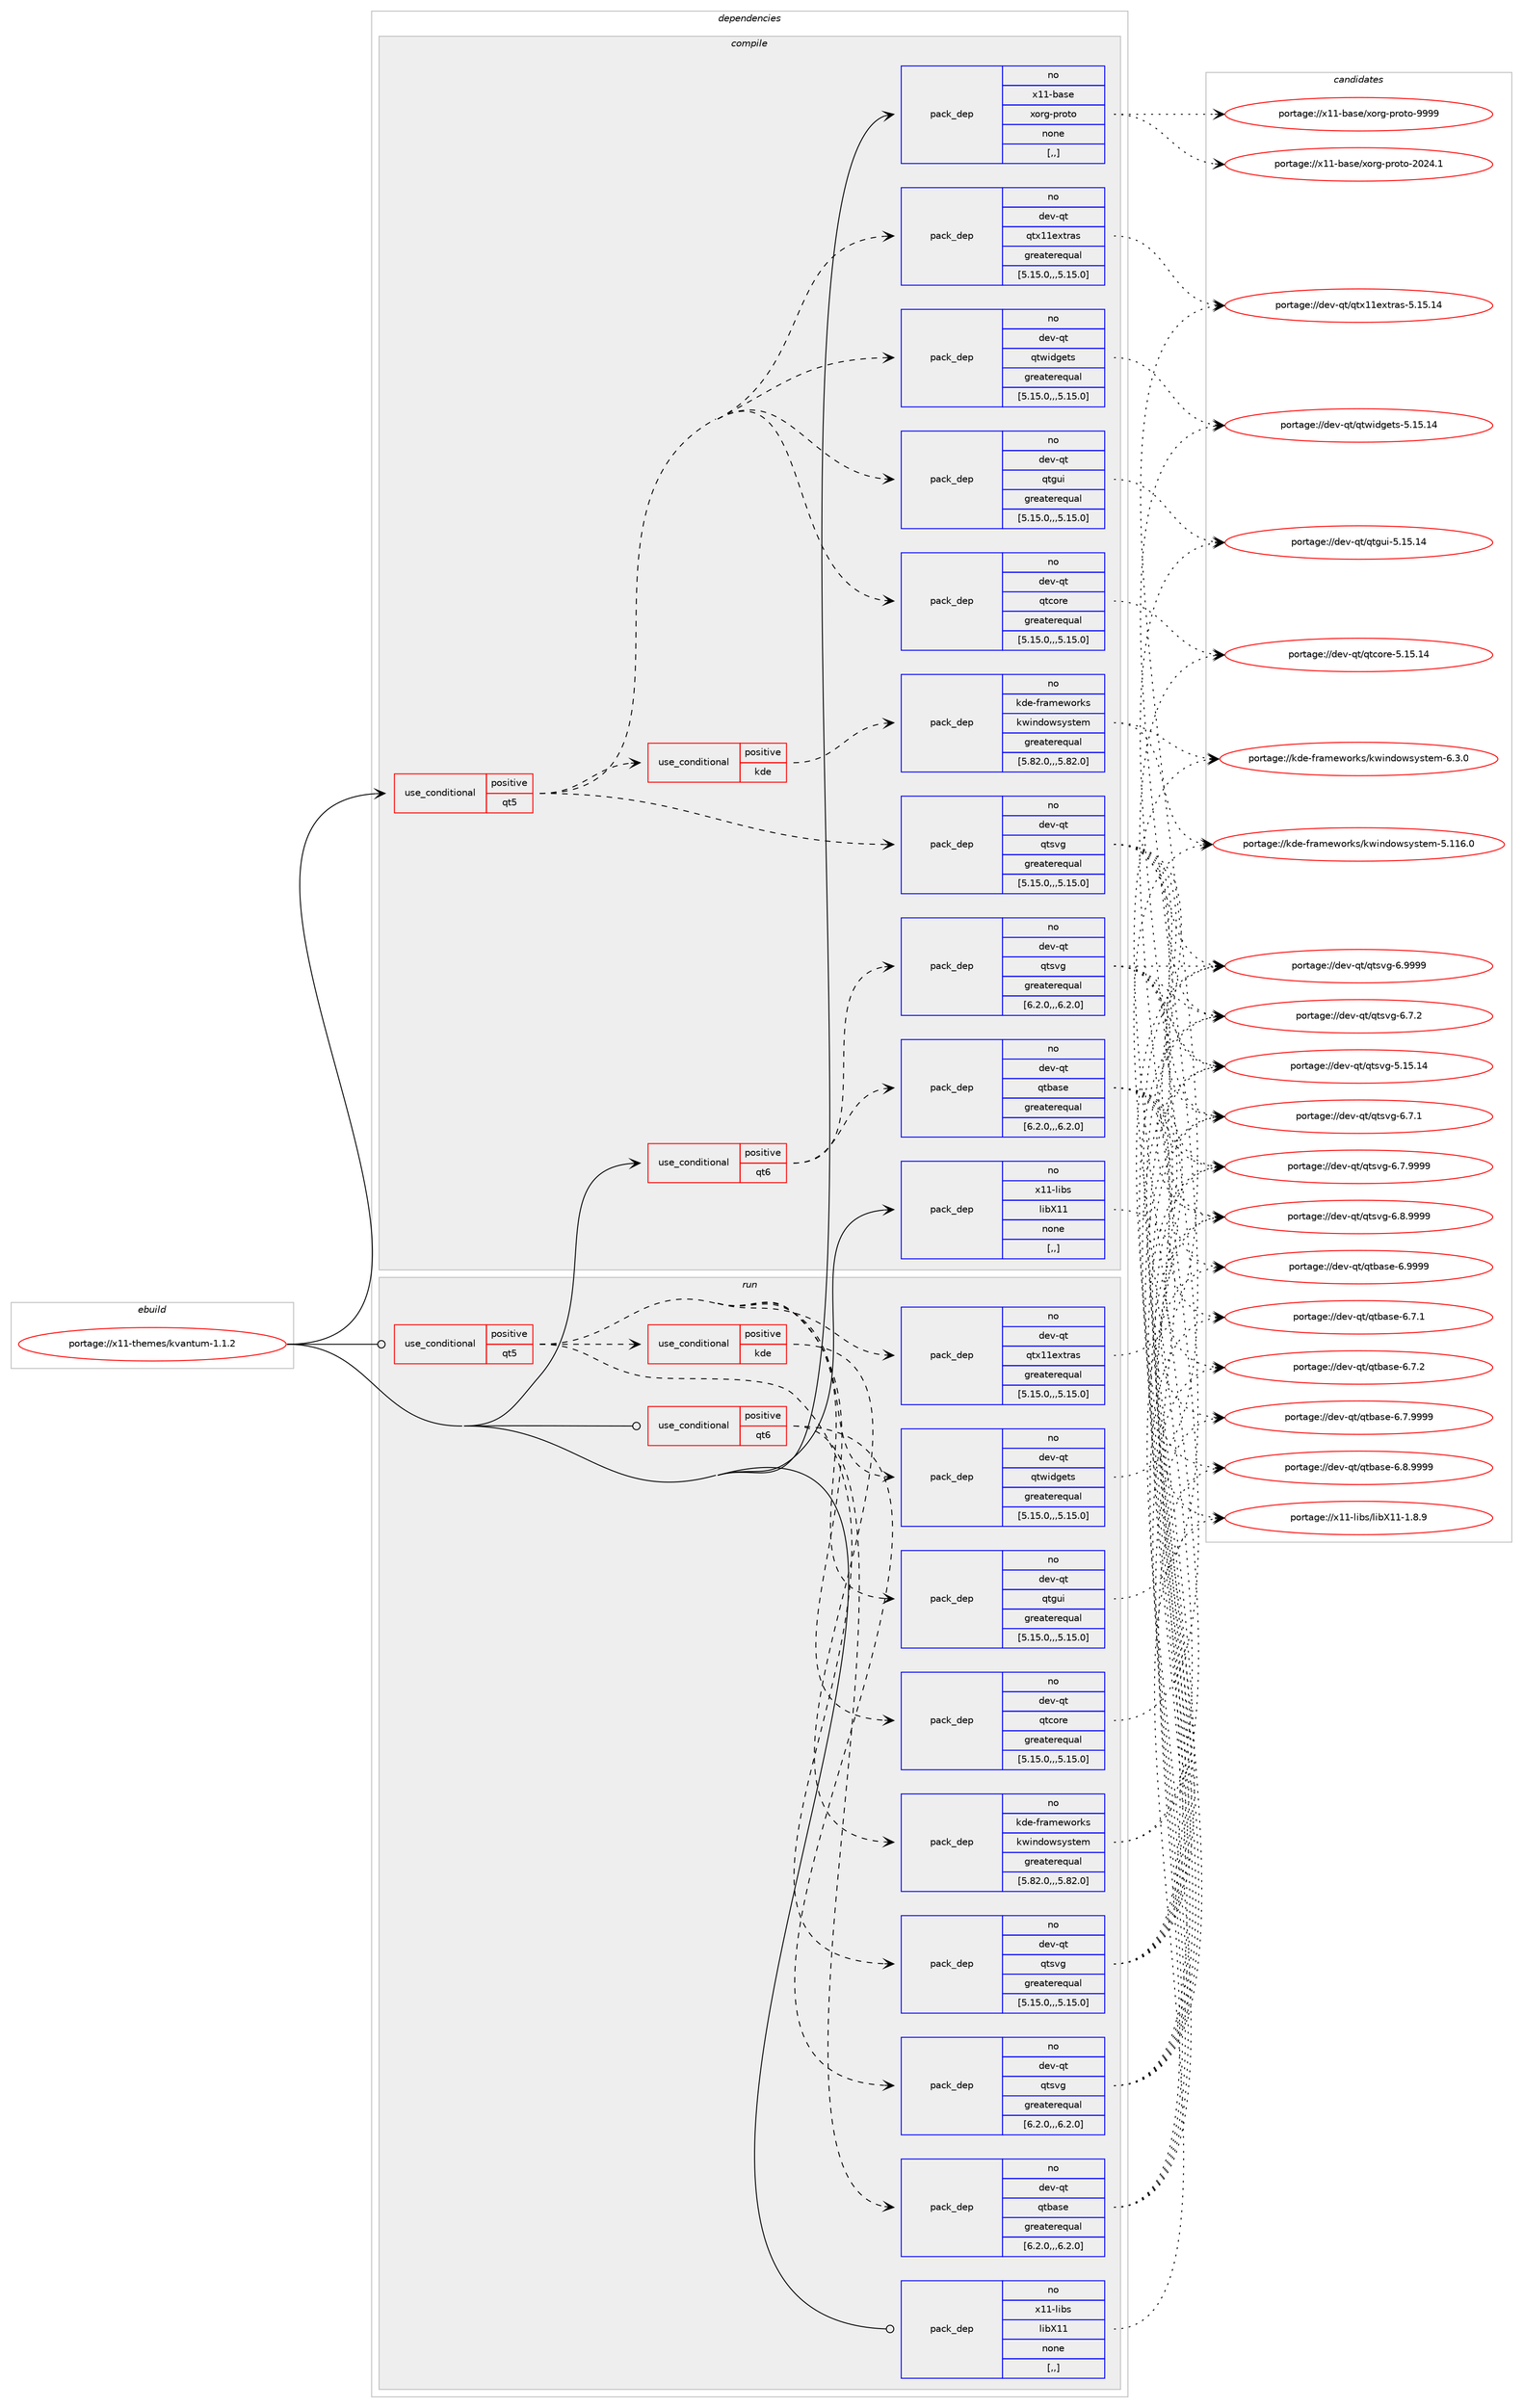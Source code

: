 digraph prolog {

# *************
# Graph options
# *************

newrank=true;
concentrate=true;
compound=true;
graph [rankdir=LR,fontname=Helvetica,fontsize=10,ranksep=1.5];#, ranksep=2.5, nodesep=0.2];
edge  [arrowhead=vee];
node  [fontname=Helvetica,fontsize=10];

# **********
# The ebuild
# **********

subgraph cluster_leftcol {
color=gray;
rank=same;
label=<<i>ebuild</i>>;
id [label="portage://x11-themes/kvantum-1.1.2", color=red, width=4, href="../x11-themes/kvantum-1.1.2.svg"];
}

# ****************
# The dependencies
# ****************

subgraph cluster_midcol {
color=gray;
label=<<i>dependencies</i>>;
subgraph cluster_compile {
fillcolor="#eeeeee";
style=filled;
label=<<i>compile</i>>;
subgraph cond120442 {
dependency457801 [label=<<TABLE BORDER="0" CELLBORDER="1" CELLSPACING="0" CELLPADDING="4"><TR><TD ROWSPAN="3" CELLPADDING="10">use_conditional</TD></TR><TR><TD>positive</TD></TR><TR><TD>qt5</TD></TR></TABLE>>, shape=none, color=red];
subgraph pack334007 {
dependency457802 [label=<<TABLE BORDER="0" CELLBORDER="1" CELLSPACING="0" CELLPADDING="4" WIDTH="220"><TR><TD ROWSPAN="6" CELLPADDING="30">pack_dep</TD></TR><TR><TD WIDTH="110">no</TD></TR><TR><TD>dev-qt</TD></TR><TR><TD>qtcore</TD></TR><TR><TD>greaterequal</TD></TR><TR><TD>[5.15.0,,,5.15.0]</TD></TR></TABLE>>, shape=none, color=blue];
}
dependency457801:e -> dependency457802:w [weight=20,style="dashed",arrowhead="vee"];
subgraph pack334008 {
dependency457803 [label=<<TABLE BORDER="0" CELLBORDER="1" CELLSPACING="0" CELLPADDING="4" WIDTH="220"><TR><TD ROWSPAN="6" CELLPADDING="30">pack_dep</TD></TR><TR><TD WIDTH="110">no</TD></TR><TR><TD>dev-qt</TD></TR><TR><TD>qtgui</TD></TR><TR><TD>greaterequal</TD></TR><TR><TD>[5.15.0,,,5.15.0]</TD></TR></TABLE>>, shape=none, color=blue];
}
dependency457801:e -> dependency457803:w [weight=20,style="dashed",arrowhead="vee"];
subgraph pack334009 {
dependency457804 [label=<<TABLE BORDER="0" CELLBORDER="1" CELLSPACING="0" CELLPADDING="4" WIDTH="220"><TR><TD ROWSPAN="6" CELLPADDING="30">pack_dep</TD></TR><TR><TD WIDTH="110">no</TD></TR><TR><TD>dev-qt</TD></TR><TR><TD>qtsvg</TD></TR><TR><TD>greaterequal</TD></TR><TR><TD>[5.15.0,,,5.15.0]</TD></TR></TABLE>>, shape=none, color=blue];
}
dependency457801:e -> dependency457804:w [weight=20,style="dashed",arrowhead="vee"];
subgraph pack334010 {
dependency457805 [label=<<TABLE BORDER="0" CELLBORDER="1" CELLSPACING="0" CELLPADDING="4" WIDTH="220"><TR><TD ROWSPAN="6" CELLPADDING="30">pack_dep</TD></TR><TR><TD WIDTH="110">no</TD></TR><TR><TD>dev-qt</TD></TR><TR><TD>qtwidgets</TD></TR><TR><TD>greaterequal</TD></TR><TR><TD>[5.15.0,,,5.15.0]</TD></TR></TABLE>>, shape=none, color=blue];
}
dependency457801:e -> dependency457805:w [weight=20,style="dashed",arrowhead="vee"];
subgraph pack334011 {
dependency457806 [label=<<TABLE BORDER="0" CELLBORDER="1" CELLSPACING="0" CELLPADDING="4" WIDTH="220"><TR><TD ROWSPAN="6" CELLPADDING="30">pack_dep</TD></TR><TR><TD WIDTH="110">no</TD></TR><TR><TD>dev-qt</TD></TR><TR><TD>qtx11extras</TD></TR><TR><TD>greaterequal</TD></TR><TR><TD>[5.15.0,,,5.15.0]</TD></TR></TABLE>>, shape=none, color=blue];
}
dependency457801:e -> dependency457806:w [weight=20,style="dashed",arrowhead="vee"];
subgraph cond120443 {
dependency457807 [label=<<TABLE BORDER="0" CELLBORDER="1" CELLSPACING="0" CELLPADDING="4"><TR><TD ROWSPAN="3" CELLPADDING="10">use_conditional</TD></TR><TR><TD>positive</TD></TR><TR><TD>kde</TD></TR></TABLE>>, shape=none, color=red];
subgraph pack334012 {
dependency457808 [label=<<TABLE BORDER="0" CELLBORDER="1" CELLSPACING="0" CELLPADDING="4" WIDTH="220"><TR><TD ROWSPAN="6" CELLPADDING="30">pack_dep</TD></TR><TR><TD WIDTH="110">no</TD></TR><TR><TD>kde-frameworks</TD></TR><TR><TD>kwindowsystem</TD></TR><TR><TD>greaterequal</TD></TR><TR><TD>[5.82.0,,,5.82.0]</TD></TR></TABLE>>, shape=none, color=blue];
}
dependency457807:e -> dependency457808:w [weight=20,style="dashed",arrowhead="vee"];
}
dependency457801:e -> dependency457807:w [weight=20,style="dashed",arrowhead="vee"];
}
id:e -> dependency457801:w [weight=20,style="solid",arrowhead="vee"];
subgraph cond120444 {
dependency457809 [label=<<TABLE BORDER="0" CELLBORDER="1" CELLSPACING="0" CELLPADDING="4"><TR><TD ROWSPAN="3" CELLPADDING="10">use_conditional</TD></TR><TR><TD>positive</TD></TR><TR><TD>qt6</TD></TR></TABLE>>, shape=none, color=red];
subgraph pack334013 {
dependency457810 [label=<<TABLE BORDER="0" CELLBORDER="1" CELLSPACING="0" CELLPADDING="4" WIDTH="220"><TR><TD ROWSPAN="6" CELLPADDING="30">pack_dep</TD></TR><TR><TD WIDTH="110">no</TD></TR><TR><TD>dev-qt</TD></TR><TR><TD>qtbase</TD></TR><TR><TD>greaterequal</TD></TR><TR><TD>[6.2.0,,,6.2.0]</TD></TR></TABLE>>, shape=none, color=blue];
}
dependency457809:e -> dependency457810:w [weight=20,style="dashed",arrowhead="vee"];
subgraph pack334014 {
dependency457811 [label=<<TABLE BORDER="0" CELLBORDER="1" CELLSPACING="0" CELLPADDING="4" WIDTH="220"><TR><TD ROWSPAN="6" CELLPADDING="30">pack_dep</TD></TR><TR><TD WIDTH="110">no</TD></TR><TR><TD>dev-qt</TD></TR><TR><TD>qtsvg</TD></TR><TR><TD>greaterequal</TD></TR><TR><TD>[6.2.0,,,6.2.0]</TD></TR></TABLE>>, shape=none, color=blue];
}
dependency457809:e -> dependency457811:w [weight=20,style="dashed",arrowhead="vee"];
}
id:e -> dependency457809:w [weight=20,style="solid",arrowhead="vee"];
subgraph pack334015 {
dependency457812 [label=<<TABLE BORDER="0" CELLBORDER="1" CELLSPACING="0" CELLPADDING="4" WIDTH="220"><TR><TD ROWSPAN="6" CELLPADDING="30">pack_dep</TD></TR><TR><TD WIDTH="110">no</TD></TR><TR><TD>x11-base</TD></TR><TR><TD>xorg-proto</TD></TR><TR><TD>none</TD></TR><TR><TD>[,,]</TD></TR></TABLE>>, shape=none, color=blue];
}
id:e -> dependency457812:w [weight=20,style="solid",arrowhead="vee"];
subgraph pack334016 {
dependency457813 [label=<<TABLE BORDER="0" CELLBORDER="1" CELLSPACING="0" CELLPADDING="4" WIDTH="220"><TR><TD ROWSPAN="6" CELLPADDING="30">pack_dep</TD></TR><TR><TD WIDTH="110">no</TD></TR><TR><TD>x11-libs</TD></TR><TR><TD>libX11</TD></TR><TR><TD>none</TD></TR><TR><TD>[,,]</TD></TR></TABLE>>, shape=none, color=blue];
}
id:e -> dependency457813:w [weight=20,style="solid",arrowhead="vee"];
}
subgraph cluster_compileandrun {
fillcolor="#eeeeee";
style=filled;
label=<<i>compile and run</i>>;
}
subgraph cluster_run {
fillcolor="#eeeeee";
style=filled;
label=<<i>run</i>>;
subgraph cond120445 {
dependency457814 [label=<<TABLE BORDER="0" CELLBORDER="1" CELLSPACING="0" CELLPADDING="4"><TR><TD ROWSPAN="3" CELLPADDING="10">use_conditional</TD></TR><TR><TD>positive</TD></TR><TR><TD>qt5</TD></TR></TABLE>>, shape=none, color=red];
subgraph pack334017 {
dependency457815 [label=<<TABLE BORDER="0" CELLBORDER="1" CELLSPACING="0" CELLPADDING="4" WIDTH="220"><TR><TD ROWSPAN="6" CELLPADDING="30">pack_dep</TD></TR><TR><TD WIDTH="110">no</TD></TR><TR><TD>dev-qt</TD></TR><TR><TD>qtcore</TD></TR><TR><TD>greaterequal</TD></TR><TR><TD>[5.15.0,,,5.15.0]</TD></TR></TABLE>>, shape=none, color=blue];
}
dependency457814:e -> dependency457815:w [weight=20,style="dashed",arrowhead="vee"];
subgraph pack334018 {
dependency457816 [label=<<TABLE BORDER="0" CELLBORDER="1" CELLSPACING="0" CELLPADDING="4" WIDTH="220"><TR><TD ROWSPAN="6" CELLPADDING="30">pack_dep</TD></TR><TR><TD WIDTH="110">no</TD></TR><TR><TD>dev-qt</TD></TR><TR><TD>qtgui</TD></TR><TR><TD>greaterequal</TD></TR><TR><TD>[5.15.0,,,5.15.0]</TD></TR></TABLE>>, shape=none, color=blue];
}
dependency457814:e -> dependency457816:w [weight=20,style="dashed",arrowhead="vee"];
subgraph pack334019 {
dependency457817 [label=<<TABLE BORDER="0" CELLBORDER="1" CELLSPACING="0" CELLPADDING="4" WIDTH="220"><TR><TD ROWSPAN="6" CELLPADDING="30">pack_dep</TD></TR><TR><TD WIDTH="110">no</TD></TR><TR><TD>dev-qt</TD></TR><TR><TD>qtsvg</TD></TR><TR><TD>greaterequal</TD></TR><TR><TD>[5.15.0,,,5.15.0]</TD></TR></TABLE>>, shape=none, color=blue];
}
dependency457814:e -> dependency457817:w [weight=20,style="dashed",arrowhead="vee"];
subgraph pack334020 {
dependency457818 [label=<<TABLE BORDER="0" CELLBORDER="1" CELLSPACING="0" CELLPADDING="4" WIDTH="220"><TR><TD ROWSPAN="6" CELLPADDING="30">pack_dep</TD></TR><TR><TD WIDTH="110">no</TD></TR><TR><TD>dev-qt</TD></TR><TR><TD>qtwidgets</TD></TR><TR><TD>greaterequal</TD></TR><TR><TD>[5.15.0,,,5.15.0]</TD></TR></TABLE>>, shape=none, color=blue];
}
dependency457814:e -> dependency457818:w [weight=20,style="dashed",arrowhead="vee"];
subgraph pack334021 {
dependency457819 [label=<<TABLE BORDER="0" CELLBORDER="1" CELLSPACING="0" CELLPADDING="4" WIDTH="220"><TR><TD ROWSPAN="6" CELLPADDING="30">pack_dep</TD></TR><TR><TD WIDTH="110">no</TD></TR><TR><TD>dev-qt</TD></TR><TR><TD>qtx11extras</TD></TR><TR><TD>greaterequal</TD></TR><TR><TD>[5.15.0,,,5.15.0]</TD></TR></TABLE>>, shape=none, color=blue];
}
dependency457814:e -> dependency457819:w [weight=20,style="dashed",arrowhead="vee"];
subgraph cond120446 {
dependency457820 [label=<<TABLE BORDER="0" CELLBORDER="1" CELLSPACING="0" CELLPADDING="4"><TR><TD ROWSPAN="3" CELLPADDING="10">use_conditional</TD></TR><TR><TD>positive</TD></TR><TR><TD>kde</TD></TR></TABLE>>, shape=none, color=red];
subgraph pack334022 {
dependency457821 [label=<<TABLE BORDER="0" CELLBORDER="1" CELLSPACING="0" CELLPADDING="4" WIDTH="220"><TR><TD ROWSPAN="6" CELLPADDING="30">pack_dep</TD></TR><TR><TD WIDTH="110">no</TD></TR><TR><TD>kde-frameworks</TD></TR><TR><TD>kwindowsystem</TD></TR><TR><TD>greaterequal</TD></TR><TR><TD>[5.82.0,,,5.82.0]</TD></TR></TABLE>>, shape=none, color=blue];
}
dependency457820:e -> dependency457821:w [weight=20,style="dashed",arrowhead="vee"];
}
dependency457814:e -> dependency457820:w [weight=20,style="dashed",arrowhead="vee"];
}
id:e -> dependency457814:w [weight=20,style="solid",arrowhead="odot"];
subgraph cond120447 {
dependency457822 [label=<<TABLE BORDER="0" CELLBORDER="1" CELLSPACING="0" CELLPADDING="4"><TR><TD ROWSPAN="3" CELLPADDING="10">use_conditional</TD></TR><TR><TD>positive</TD></TR><TR><TD>qt6</TD></TR></TABLE>>, shape=none, color=red];
subgraph pack334023 {
dependency457823 [label=<<TABLE BORDER="0" CELLBORDER="1" CELLSPACING="0" CELLPADDING="4" WIDTH="220"><TR><TD ROWSPAN="6" CELLPADDING="30">pack_dep</TD></TR><TR><TD WIDTH="110">no</TD></TR><TR><TD>dev-qt</TD></TR><TR><TD>qtbase</TD></TR><TR><TD>greaterequal</TD></TR><TR><TD>[6.2.0,,,6.2.0]</TD></TR></TABLE>>, shape=none, color=blue];
}
dependency457822:e -> dependency457823:w [weight=20,style="dashed",arrowhead="vee"];
subgraph pack334024 {
dependency457824 [label=<<TABLE BORDER="0" CELLBORDER="1" CELLSPACING="0" CELLPADDING="4" WIDTH="220"><TR><TD ROWSPAN="6" CELLPADDING="30">pack_dep</TD></TR><TR><TD WIDTH="110">no</TD></TR><TR><TD>dev-qt</TD></TR><TR><TD>qtsvg</TD></TR><TR><TD>greaterequal</TD></TR><TR><TD>[6.2.0,,,6.2.0]</TD></TR></TABLE>>, shape=none, color=blue];
}
dependency457822:e -> dependency457824:w [weight=20,style="dashed",arrowhead="vee"];
}
id:e -> dependency457822:w [weight=20,style="solid",arrowhead="odot"];
subgraph pack334025 {
dependency457825 [label=<<TABLE BORDER="0" CELLBORDER="1" CELLSPACING="0" CELLPADDING="4" WIDTH="220"><TR><TD ROWSPAN="6" CELLPADDING="30">pack_dep</TD></TR><TR><TD WIDTH="110">no</TD></TR><TR><TD>x11-libs</TD></TR><TR><TD>libX11</TD></TR><TR><TD>none</TD></TR><TR><TD>[,,]</TD></TR></TABLE>>, shape=none, color=blue];
}
id:e -> dependency457825:w [weight=20,style="solid",arrowhead="odot"];
}
}

# **************
# The candidates
# **************

subgraph cluster_choices {
rank=same;
color=gray;
label=<<i>candidates</i>>;

subgraph choice334007 {
color=black;
nodesep=1;
choice1001011184511311647113116991111141014553464953464952 [label="portage://dev-qt/qtcore-5.15.14", color=red, width=4,href="../dev-qt/qtcore-5.15.14.svg"];
dependency457802:e -> choice1001011184511311647113116991111141014553464953464952:w [style=dotted,weight="100"];
}
subgraph choice334008 {
color=black;
nodesep=1;
choice10010111845113116471131161031171054553464953464952 [label="portage://dev-qt/qtgui-5.15.14", color=red, width=4,href="../dev-qt/qtgui-5.15.14.svg"];
dependency457803:e -> choice10010111845113116471131161031171054553464953464952:w [style=dotted,weight="100"];
}
subgraph choice334009 {
color=black;
nodesep=1;
choice10010111845113116471131161151181034553464953464952 [label="portage://dev-qt/qtsvg-5.15.14", color=red, width=4,href="../dev-qt/qtsvg-5.15.14.svg"];
choice1001011184511311647113116115118103455446554649 [label="portage://dev-qt/qtsvg-6.7.1", color=red, width=4,href="../dev-qt/qtsvg-6.7.1.svg"];
choice1001011184511311647113116115118103455446554650 [label="portage://dev-qt/qtsvg-6.7.2", color=red, width=4,href="../dev-qt/qtsvg-6.7.2.svg"];
choice1001011184511311647113116115118103455446554657575757 [label="portage://dev-qt/qtsvg-6.7.9999", color=red, width=4,href="../dev-qt/qtsvg-6.7.9999.svg"];
choice1001011184511311647113116115118103455446564657575757 [label="portage://dev-qt/qtsvg-6.8.9999", color=red, width=4,href="../dev-qt/qtsvg-6.8.9999.svg"];
choice100101118451131164711311611511810345544657575757 [label="portage://dev-qt/qtsvg-6.9999", color=red, width=4,href="../dev-qt/qtsvg-6.9999.svg"];
dependency457804:e -> choice10010111845113116471131161151181034553464953464952:w [style=dotted,weight="100"];
dependency457804:e -> choice1001011184511311647113116115118103455446554649:w [style=dotted,weight="100"];
dependency457804:e -> choice1001011184511311647113116115118103455446554650:w [style=dotted,weight="100"];
dependency457804:e -> choice1001011184511311647113116115118103455446554657575757:w [style=dotted,weight="100"];
dependency457804:e -> choice1001011184511311647113116115118103455446564657575757:w [style=dotted,weight="100"];
dependency457804:e -> choice100101118451131164711311611511810345544657575757:w [style=dotted,weight="100"];
}
subgraph choice334010 {
color=black;
nodesep=1;
choice10010111845113116471131161191051001031011161154553464953464952 [label="portage://dev-qt/qtwidgets-5.15.14", color=red, width=4,href="../dev-qt/qtwidgets-5.15.14.svg"];
dependency457805:e -> choice10010111845113116471131161191051001031011161154553464953464952:w [style=dotted,weight="100"];
}
subgraph choice334011 {
color=black;
nodesep=1;
choice10010111845113116471131161204949101120116114971154553464953464952 [label="portage://dev-qt/qtx11extras-5.15.14", color=red, width=4,href="../dev-qt/qtx11extras-5.15.14.svg"];
dependency457806:e -> choice10010111845113116471131161204949101120116114971154553464953464952:w [style=dotted,weight="100"];
}
subgraph choice334012 {
color=black;
nodesep=1;
choice1071001014510211497109101119111114107115471071191051101001111191151211151161011094553464949544648 [label="portage://kde-frameworks/kwindowsystem-5.116.0", color=red, width=4,href="../kde-frameworks/kwindowsystem-5.116.0.svg"];
choice107100101451021149710910111911111410711547107119105110100111119115121115116101109455446514648 [label="portage://kde-frameworks/kwindowsystem-6.3.0", color=red, width=4,href="../kde-frameworks/kwindowsystem-6.3.0.svg"];
dependency457808:e -> choice1071001014510211497109101119111114107115471071191051101001111191151211151161011094553464949544648:w [style=dotted,weight="100"];
dependency457808:e -> choice107100101451021149710910111911111410711547107119105110100111119115121115116101109455446514648:w [style=dotted,weight="100"];
}
subgraph choice334013 {
color=black;
nodesep=1;
choice10010111845113116471131169897115101455446554649 [label="portage://dev-qt/qtbase-6.7.1", color=red, width=4,href="../dev-qt/qtbase-6.7.1.svg"];
choice10010111845113116471131169897115101455446554650 [label="portage://dev-qt/qtbase-6.7.2", color=red, width=4,href="../dev-qt/qtbase-6.7.2.svg"];
choice10010111845113116471131169897115101455446554657575757 [label="portage://dev-qt/qtbase-6.7.9999", color=red, width=4,href="../dev-qt/qtbase-6.7.9999.svg"];
choice10010111845113116471131169897115101455446564657575757 [label="portage://dev-qt/qtbase-6.8.9999", color=red, width=4,href="../dev-qt/qtbase-6.8.9999.svg"];
choice1001011184511311647113116989711510145544657575757 [label="portage://dev-qt/qtbase-6.9999", color=red, width=4,href="../dev-qt/qtbase-6.9999.svg"];
dependency457810:e -> choice10010111845113116471131169897115101455446554649:w [style=dotted,weight="100"];
dependency457810:e -> choice10010111845113116471131169897115101455446554650:w [style=dotted,weight="100"];
dependency457810:e -> choice10010111845113116471131169897115101455446554657575757:w [style=dotted,weight="100"];
dependency457810:e -> choice10010111845113116471131169897115101455446564657575757:w [style=dotted,weight="100"];
dependency457810:e -> choice1001011184511311647113116989711510145544657575757:w [style=dotted,weight="100"];
}
subgraph choice334014 {
color=black;
nodesep=1;
choice10010111845113116471131161151181034553464953464952 [label="portage://dev-qt/qtsvg-5.15.14", color=red, width=4,href="../dev-qt/qtsvg-5.15.14.svg"];
choice1001011184511311647113116115118103455446554649 [label="portage://dev-qt/qtsvg-6.7.1", color=red, width=4,href="../dev-qt/qtsvg-6.7.1.svg"];
choice1001011184511311647113116115118103455446554650 [label="portage://dev-qt/qtsvg-6.7.2", color=red, width=4,href="../dev-qt/qtsvg-6.7.2.svg"];
choice1001011184511311647113116115118103455446554657575757 [label="portage://dev-qt/qtsvg-6.7.9999", color=red, width=4,href="../dev-qt/qtsvg-6.7.9999.svg"];
choice1001011184511311647113116115118103455446564657575757 [label="portage://dev-qt/qtsvg-6.8.9999", color=red, width=4,href="../dev-qt/qtsvg-6.8.9999.svg"];
choice100101118451131164711311611511810345544657575757 [label="portage://dev-qt/qtsvg-6.9999", color=red, width=4,href="../dev-qt/qtsvg-6.9999.svg"];
dependency457811:e -> choice10010111845113116471131161151181034553464953464952:w [style=dotted,weight="100"];
dependency457811:e -> choice1001011184511311647113116115118103455446554649:w [style=dotted,weight="100"];
dependency457811:e -> choice1001011184511311647113116115118103455446554650:w [style=dotted,weight="100"];
dependency457811:e -> choice1001011184511311647113116115118103455446554657575757:w [style=dotted,weight="100"];
dependency457811:e -> choice1001011184511311647113116115118103455446564657575757:w [style=dotted,weight="100"];
dependency457811:e -> choice100101118451131164711311611511810345544657575757:w [style=dotted,weight="100"];
}
subgraph choice334015 {
color=black;
nodesep=1;
choice1204949459897115101471201111141034511211411111611145504850524649 [label="portage://x11-base/xorg-proto-2024.1", color=red, width=4,href="../x11-base/xorg-proto-2024.1.svg"];
choice120494945989711510147120111114103451121141111161114557575757 [label="portage://x11-base/xorg-proto-9999", color=red, width=4,href="../x11-base/xorg-proto-9999.svg"];
dependency457812:e -> choice1204949459897115101471201111141034511211411111611145504850524649:w [style=dotted,weight="100"];
dependency457812:e -> choice120494945989711510147120111114103451121141111161114557575757:w [style=dotted,weight="100"];
}
subgraph choice334016 {
color=black;
nodesep=1;
choice120494945108105981154710810598884949454946564657 [label="portage://x11-libs/libX11-1.8.9", color=red, width=4,href="../x11-libs/libX11-1.8.9.svg"];
dependency457813:e -> choice120494945108105981154710810598884949454946564657:w [style=dotted,weight="100"];
}
subgraph choice334017 {
color=black;
nodesep=1;
choice1001011184511311647113116991111141014553464953464952 [label="portage://dev-qt/qtcore-5.15.14", color=red, width=4,href="../dev-qt/qtcore-5.15.14.svg"];
dependency457815:e -> choice1001011184511311647113116991111141014553464953464952:w [style=dotted,weight="100"];
}
subgraph choice334018 {
color=black;
nodesep=1;
choice10010111845113116471131161031171054553464953464952 [label="portage://dev-qt/qtgui-5.15.14", color=red, width=4,href="../dev-qt/qtgui-5.15.14.svg"];
dependency457816:e -> choice10010111845113116471131161031171054553464953464952:w [style=dotted,weight="100"];
}
subgraph choice334019 {
color=black;
nodesep=1;
choice10010111845113116471131161151181034553464953464952 [label="portage://dev-qt/qtsvg-5.15.14", color=red, width=4,href="../dev-qt/qtsvg-5.15.14.svg"];
choice1001011184511311647113116115118103455446554649 [label="portage://dev-qt/qtsvg-6.7.1", color=red, width=4,href="../dev-qt/qtsvg-6.7.1.svg"];
choice1001011184511311647113116115118103455446554650 [label="portage://dev-qt/qtsvg-6.7.2", color=red, width=4,href="../dev-qt/qtsvg-6.7.2.svg"];
choice1001011184511311647113116115118103455446554657575757 [label="portage://dev-qt/qtsvg-6.7.9999", color=red, width=4,href="../dev-qt/qtsvg-6.7.9999.svg"];
choice1001011184511311647113116115118103455446564657575757 [label="portage://dev-qt/qtsvg-6.8.9999", color=red, width=4,href="../dev-qt/qtsvg-6.8.9999.svg"];
choice100101118451131164711311611511810345544657575757 [label="portage://dev-qt/qtsvg-6.9999", color=red, width=4,href="../dev-qt/qtsvg-6.9999.svg"];
dependency457817:e -> choice10010111845113116471131161151181034553464953464952:w [style=dotted,weight="100"];
dependency457817:e -> choice1001011184511311647113116115118103455446554649:w [style=dotted,weight="100"];
dependency457817:e -> choice1001011184511311647113116115118103455446554650:w [style=dotted,weight="100"];
dependency457817:e -> choice1001011184511311647113116115118103455446554657575757:w [style=dotted,weight="100"];
dependency457817:e -> choice1001011184511311647113116115118103455446564657575757:w [style=dotted,weight="100"];
dependency457817:e -> choice100101118451131164711311611511810345544657575757:w [style=dotted,weight="100"];
}
subgraph choice334020 {
color=black;
nodesep=1;
choice10010111845113116471131161191051001031011161154553464953464952 [label="portage://dev-qt/qtwidgets-5.15.14", color=red, width=4,href="../dev-qt/qtwidgets-5.15.14.svg"];
dependency457818:e -> choice10010111845113116471131161191051001031011161154553464953464952:w [style=dotted,weight="100"];
}
subgraph choice334021 {
color=black;
nodesep=1;
choice10010111845113116471131161204949101120116114971154553464953464952 [label="portage://dev-qt/qtx11extras-5.15.14", color=red, width=4,href="../dev-qt/qtx11extras-5.15.14.svg"];
dependency457819:e -> choice10010111845113116471131161204949101120116114971154553464953464952:w [style=dotted,weight="100"];
}
subgraph choice334022 {
color=black;
nodesep=1;
choice1071001014510211497109101119111114107115471071191051101001111191151211151161011094553464949544648 [label="portage://kde-frameworks/kwindowsystem-5.116.0", color=red, width=4,href="../kde-frameworks/kwindowsystem-5.116.0.svg"];
choice107100101451021149710910111911111410711547107119105110100111119115121115116101109455446514648 [label="portage://kde-frameworks/kwindowsystem-6.3.0", color=red, width=4,href="../kde-frameworks/kwindowsystem-6.3.0.svg"];
dependency457821:e -> choice1071001014510211497109101119111114107115471071191051101001111191151211151161011094553464949544648:w [style=dotted,weight="100"];
dependency457821:e -> choice107100101451021149710910111911111410711547107119105110100111119115121115116101109455446514648:w [style=dotted,weight="100"];
}
subgraph choice334023 {
color=black;
nodesep=1;
choice10010111845113116471131169897115101455446554649 [label="portage://dev-qt/qtbase-6.7.1", color=red, width=4,href="../dev-qt/qtbase-6.7.1.svg"];
choice10010111845113116471131169897115101455446554650 [label="portage://dev-qt/qtbase-6.7.2", color=red, width=4,href="../dev-qt/qtbase-6.7.2.svg"];
choice10010111845113116471131169897115101455446554657575757 [label="portage://dev-qt/qtbase-6.7.9999", color=red, width=4,href="../dev-qt/qtbase-6.7.9999.svg"];
choice10010111845113116471131169897115101455446564657575757 [label="portage://dev-qt/qtbase-6.8.9999", color=red, width=4,href="../dev-qt/qtbase-6.8.9999.svg"];
choice1001011184511311647113116989711510145544657575757 [label="portage://dev-qt/qtbase-6.9999", color=red, width=4,href="../dev-qt/qtbase-6.9999.svg"];
dependency457823:e -> choice10010111845113116471131169897115101455446554649:w [style=dotted,weight="100"];
dependency457823:e -> choice10010111845113116471131169897115101455446554650:w [style=dotted,weight="100"];
dependency457823:e -> choice10010111845113116471131169897115101455446554657575757:w [style=dotted,weight="100"];
dependency457823:e -> choice10010111845113116471131169897115101455446564657575757:w [style=dotted,weight="100"];
dependency457823:e -> choice1001011184511311647113116989711510145544657575757:w [style=dotted,weight="100"];
}
subgraph choice334024 {
color=black;
nodesep=1;
choice10010111845113116471131161151181034553464953464952 [label="portage://dev-qt/qtsvg-5.15.14", color=red, width=4,href="../dev-qt/qtsvg-5.15.14.svg"];
choice1001011184511311647113116115118103455446554649 [label="portage://dev-qt/qtsvg-6.7.1", color=red, width=4,href="../dev-qt/qtsvg-6.7.1.svg"];
choice1001011184511311647113116115118103455446554650 [label="portage://dev-qt/qtsvg-6.7.2", color=red, width=4,href="../dev-qt/qtsvg-6.7.2.svg"];
choice1001011184511311647113116115118103455446554657575757 [label="portage://dev-qt/qtsvg-6.7.9999", color=red, width=4,href="../dev-qt/qtsvg-6.7.9999.svg"];
choice1001011184511311647113116115118103455446564657575757 [label="portage://dev-qt/qtsvg-6.8.9999", color=red, width=4,href="../dev-qt/qtsvg-6.8.9999.svg"];
choice100101118451131164711311611511810345544657575757 [label="portage://dev-qt/qtsvg-6.9999", color=red, width=4,href="../dev-qt/qtsvg-6.9999.svg"];
dependency457824:e -> choice10010111845113116471131161151181034553464953464952:w [style=dotted,weight="100"];
dependency457824:e -> choice1001011184511311647113116115118103455446554649:w [style=dotted,weight="100"];
dependency457824:e -> choice1001011184511311647113116115118103455446554650:w [style=dotted,weight="100"];
dependency457824:e -> choice1001011184511311647113116115118103455446554657575757:w [style=dotted,weight="100"];
dependency457824:e -> choice1001011184511311647113116115118103455446564657575757:w [style=dotted,weight="100"];
dependency457824:e -> choice100101118451131164711311611511810345544657575757:w [style=dotted,weight="100"];
}
subgraph choice334025 {
color=black;
nodesep=1;
choice120494945108105981154710810598884949454946564657 [label="portage://x11-libs/libX11-1.8.9", color=red, width=4,href="../x11-libs/libX11-1.8.9.svg"];
dependency457825:e -> choice120494945108105981154710810598884949454946564657:w [style=dotted,weight="100"];
}
}

}
